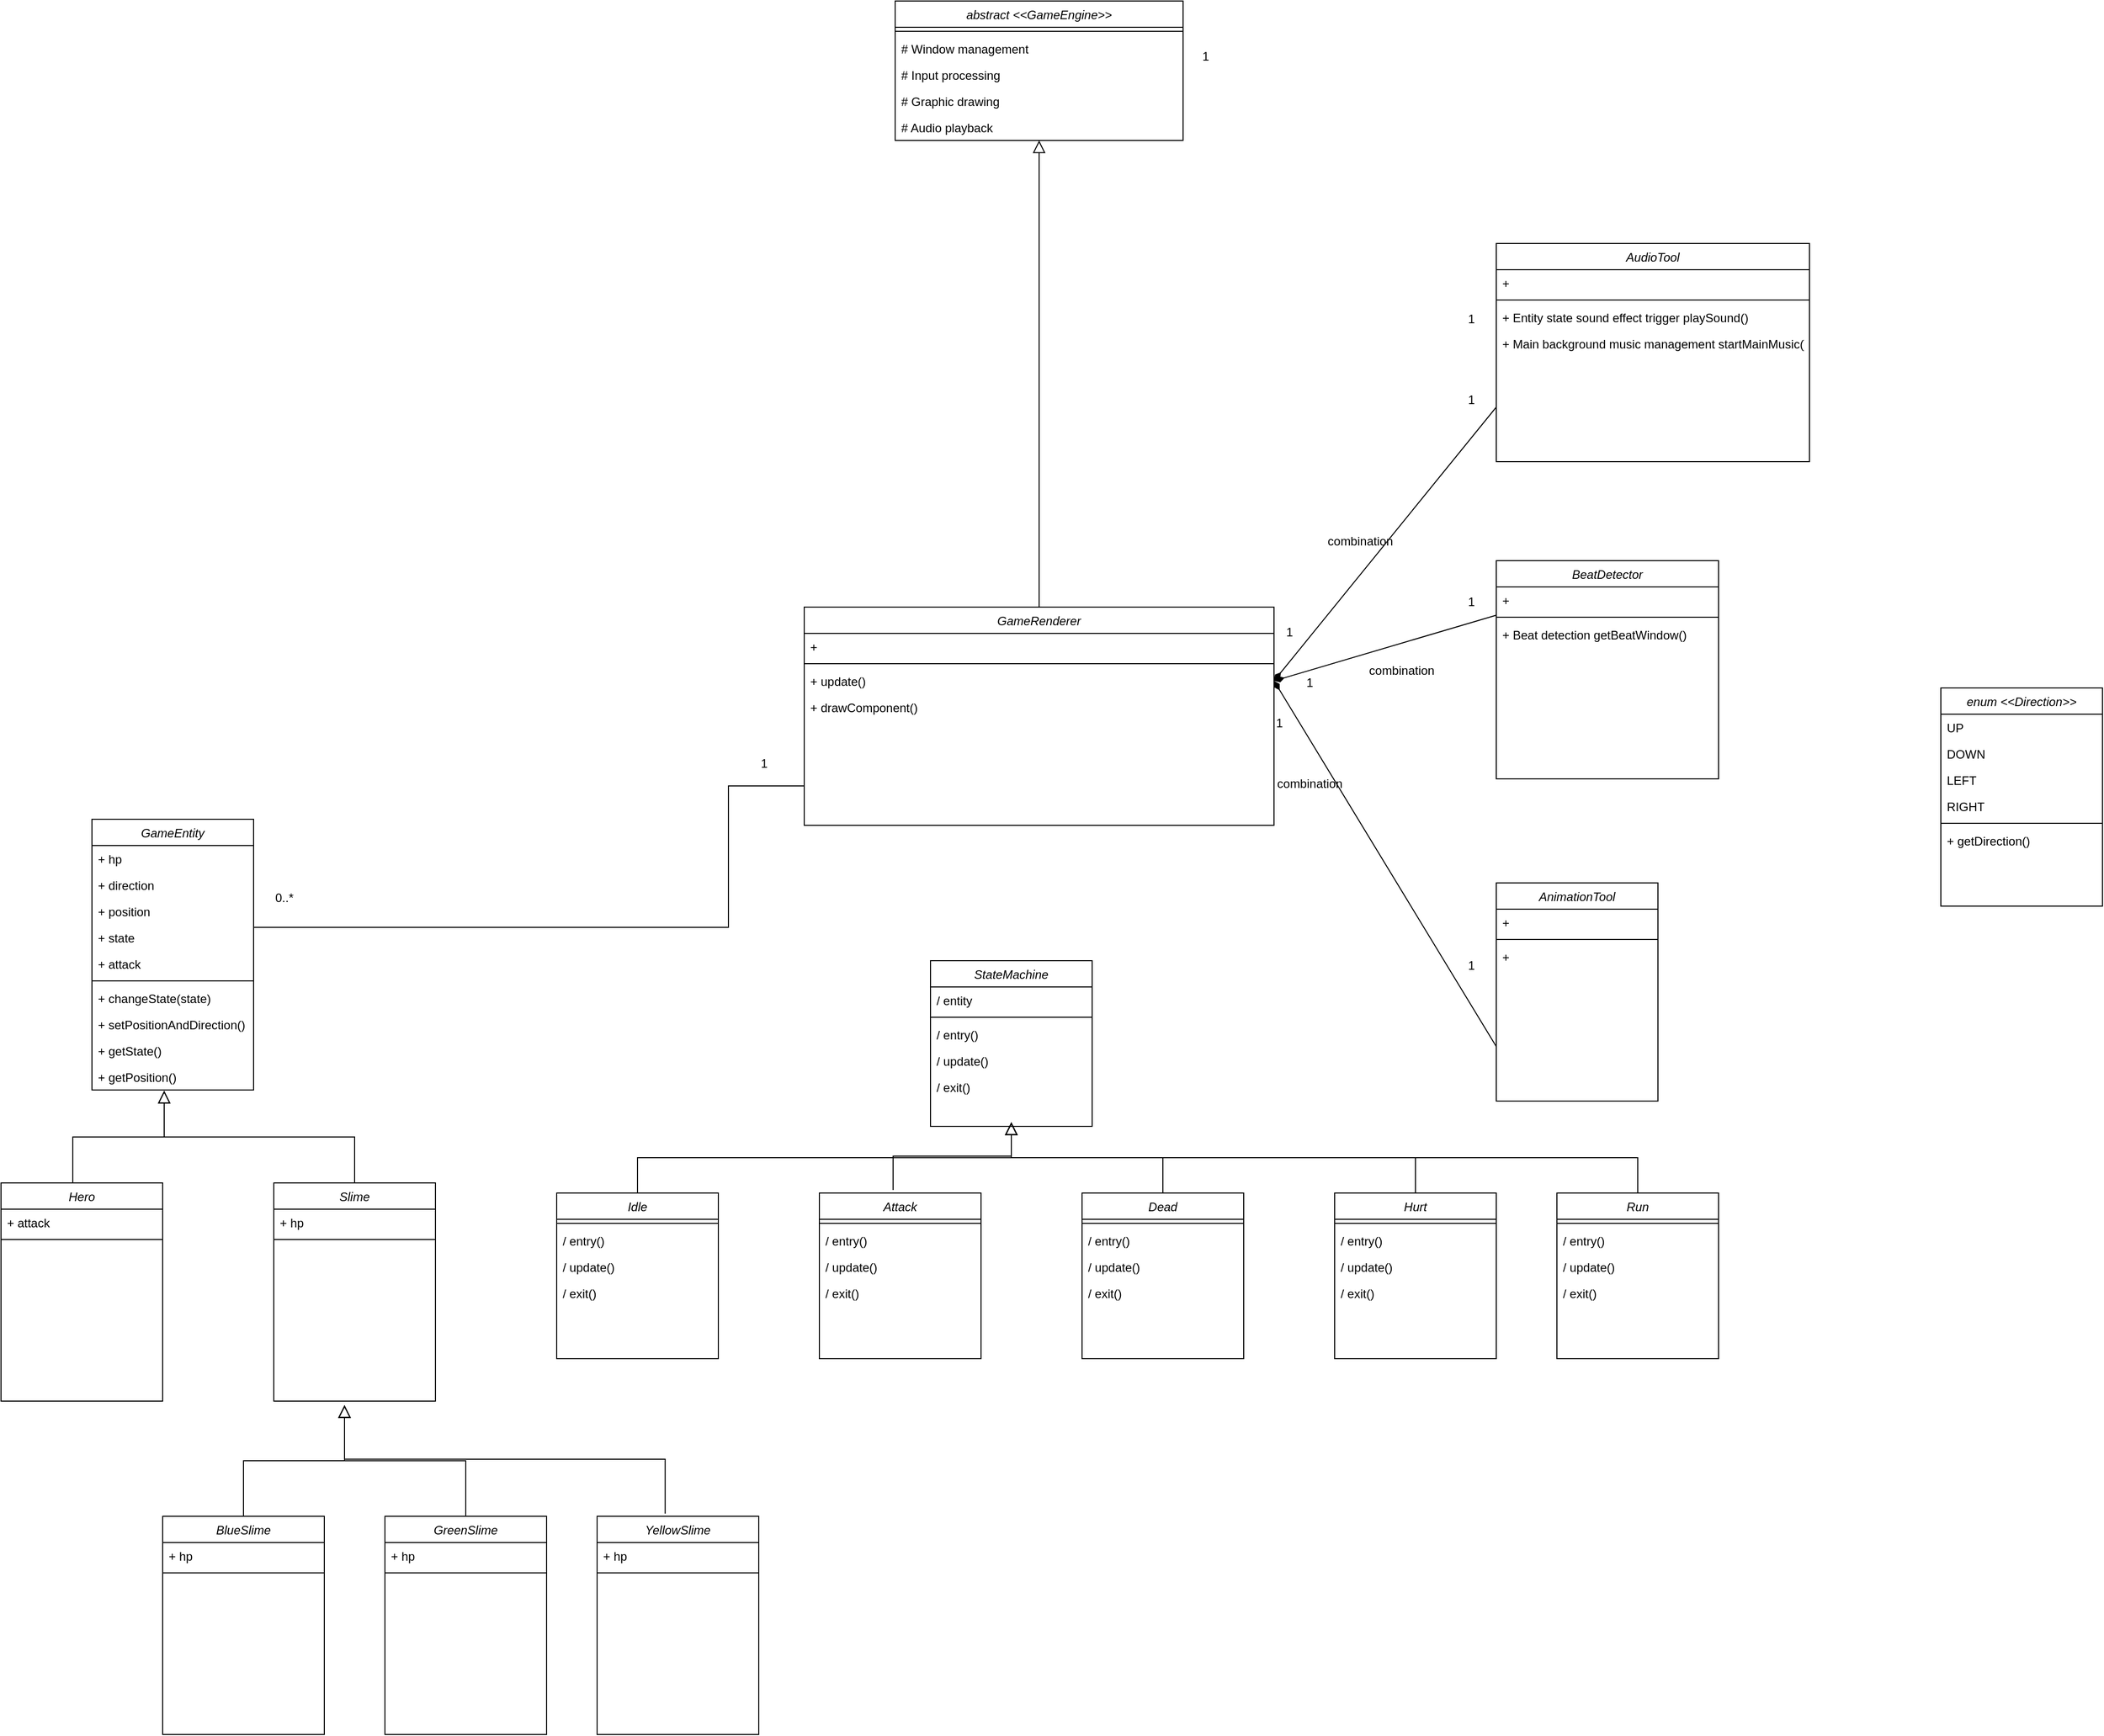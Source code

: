 <mxfile version="26.1.1">
  <diagram id="C5RBs43oDa-KdzZeNtuy" name="Page-1">
    <mxGraphModel dx="2008" dy="644" grid="1" gridSize="10" guides="1" tooltips="1" connect="1" arrows="1" fold="1" page="1" pageScale="1" pageWidth="827" pageHeight="1169" math="0" shadow="0">
      <root>
        <mxCell id="WIyWlLk6GJQsqaUBKTNV-0" />
        <mxCell id="WIyWlLk6GJQsqaUBKTNV-1" parent="WIyWlLk6GJQsqaUBKTNV-0" />
        <mxCell id="zkfFHV4jXpPFQw0GAbJ--0" value="Hero" style="swimlane;fontStyle=2;align=center;verticalAlign=top;childLayout=stackLayout;horizontal=1;startSize=26;horizontalStack=0;resizeParent=1;resizeLast=0;collapsible=1;marginBottom=0;rounded=0;shadow=0;strokeWidth=1;" parent="WIyWlLk6GJQsqaUBKTNV-1" vertex="1">
          <mxGeometry x="-626" y="1520" width="160" height="216" as="geometry">
            <mxRectangle x="230" y="140" width="160" height="26" as="alternateBounds" />
          </mxGeometry>
        </mxCell>
        <mxCell id="zkfFHV4jXpPFQw0GAbJ--3" value="+ attack" style="text;align=left;verticalAlign=top;spacingLeft=4;spacingRight=4;overflow=hidden;rotatable=0;points=[[0,0.5],[1,0.5]];portConstraint=eastwest;rounded=0;shadow=0;html=0;" parent="zkfFHV4jXpPFQw0GAbJ--0" vertex="1">
          <mxGeometry y="26" width="160" height="26" as="geometry" />
        </mxCell>
        <mxCell id="zkfFHV4jXpPFQw0GAbJ--4" value="" style="line;html=1;strokeWidth=1;align=left;verticalAlign=middle;spacingTop=-1;spacingLeft=3;spacingRight=3;rotatable=0;labelPosition=right;points=[];portConstraint=eastwest;" parent="zkfFHV4jXpPFQw0GAbJ--0" vertex="1">
          <mxGeometry y="52" width="160" height="8" as="geometry" />
        </mxCell>
        <mxCell id="8m7mjbuur2Q1MCtwxunc-4" value="StateMachine" style="swimlane;fontStyle=2;align=center;verticalAlign=top;childLayout=stackLayout;horizontal=1;startSize=26;horizontalStack=0;resizeParent=1;resizeLast=0;collapsible=1;marginBottom=0;rounded=0;shadow=0;strokeWidth=1;" parent="WIyWlLk6GJQsqaUBKTNV-1" vertex="1">
          <mxGeometry x="294" y="1300" width="160" height="164" as="geometry">
            <mxRectangle x="230" y="140" width="160" height="26" as="alternateBounds" />
          </mxGeometry>
        </mxCell>
        <mxCell id="8m7mjbuur2Q1MCtwxunc-5" value="/ entity" style="text;align=left;verticalAlign=top;spacingLeft=4;spacingRight=4;overflow=hidden;rotatable=0;points=[[0,0.5],[1,0.5]];portConstraint=eastwest;rounded=0;shadow=0;html=0;" parent="8m7mjbuur2Q1MCtwxunc-4" vertex="1">
          <mxGeometry y="26" width="160" height="26" as="geometry" />
        </mxCell>
        <mxCell id="8m7mjbuur2Q1MCtwxunc-9" value="" style="line;html=1;strokeWidth=1;align=left;verticalAlign=middle;spacingTop=-1;spacingLeft=3;spacingRight=3;rotatable=0;labelPosition=right;points=[];portConstraint=eastwest;" parent="8m7mjbuur2Q1MCtwxunc-4" vertex="1">
          <mxGeometry y="52" width="160" height="8" as="geometry" />
        </mxCell>
        <mxCell id="8m7mjbuur2Q1MCtwxunc-10" value="/ entry()" style="text;align=left;verticalAlign=top;spacingLeft=4;spacingRight=4;overflow=hidden;rotatable=0;points=[[0,0.5],[1,0.5]];portConstraint=eastwest;rounded=0;shadow=0;html=0;" parent="8m7mjbuur2Q1MCtwxunc-4" vertex="1">
          <mxGeometry y="60" width="160" height="26" as="geometry" />
        </mxCell>
        <mxCell id="8m7mjbuur2Q1MCtwxunc-11" value="/ update()" style="text;align=left;verticalAlign=top;spacingLeft=4;spacingRight=4;overflow=hidden;rotatable=0;points=[[0,0.5],[1,0.5]];portConstraint=eastwest;rounded=0;shadow=0;html=0;" parent="8m7mjbuur2Q1MCtwxunc-4" vertex="1">
          <mxGeometry y="86" width="160" height="26" as="geometry" />
        </mxCell>
        <mxCell id="8m7mjbuur2Q1MCtwxunc-12" value="/ exit()" style="text;align=left;verticalAlign=top;spacingLeft=4;spacingRight=4;overflow=hidden;rotatable=0;points=[[0,0.5],[1,0.5]];portConstraint=eastwest;rounded=0;shadow=0;html=0;" parent="8m7mjbuur2Q1MCtwxunc-4" vertex="1">
          <mxGeometry y="112" width="160" height="26" as="geometry" />
        </mxCell>
        <mxCell id="8m7mjbuur2Q1MCtwxunc-13" value="Idle" style="swimlane;fontStyle=2;align=center;verticalAlign=top;childLayout=stackLayout;horizontal=1;startSize=26;horizontalStack=0;resizeParent=1;resizeLast=0;collapsible=1;marginBottom=0;rounded=0;shadow=0;strokeWidth=1;" parent="WIyWlLk6GJQsqaUBKTNV-1" vertex="1">
          <mxGeometry x="-76" y="1530" width="160" height="164" as="geometry">
            <mxRectangle x="230" y="140" width="160" height="26" as="alternateBounds" />
          </mxGeometry>
        </mxCell>
        <mxCell id="8m7mjbuur2Q1MCtwxunc-15" value="" style="line;html=1;strokeWidth=1;align=left;verticalAlign=middle;spacingTop=-1;spacingLeft=3;spacingRight=3;rotatable=0;labelPosition=right;points=[];portConstraint=eastwest;" parent="8m7mjbuur2Q1MCtwxunc-13" vertex="1">
          <mxGeometry y="26" width="160" height="8" as="geometry" />
        </mxCell>
        <mxCell id="8m7mjbuur2Q1MCtwxunc-16" value="/ entry()" style="text;align=left;verticalAlign=top;spacingLeft=4;spacingRight=4;overflow=hidden;rotatable=0;points=[[0,0.5],[1,0.5]];portConstraint=eastwest;rounded=0;shadow=0;html=0;" parent="8m7mjbuur2Q1MCtwxunc-13" vertex="1">
          <mxGeometry y="34" width="160" height="26" as="geometry" />
        </mxCell>
        <mxCell id="8m7mjbuur2Q1MCtwxunc-17" value="/ update()" style="text;align=left;verticalAlign=top;spacingLeft=4;spacingRight=4;overflow=hidden;rotatable=0;points=[[0,0.5],[1,0.5]];portConstraint=eastwest;rounded=0;shadow=0;html=0;" parent="8m7mjbuur2Q1MCtwxunc-13" vertex="1">
          <mxGeometry y="60" width="160" height="26" as="geometry" />
        </mxCell>
        <mxCell id="8m7mjbuur2Q1MCtwxunc-18" value="/ exit()" style="text;align=left;verticalAlign=top;spacingLeft=4;spacingRight=4;overflow=hidden;rotatable=0;points=[[0,0.5],[1,0.5]];portConstraint=eastwest;rounded=0;shadow=0;html=0;" parent="8m7mjbuur2Q1MCtwxunc-13" vertex="1">
          <mxGeometry y="86" width="160" height="26" as="geometry" />
        </mxCell>
        <mxCell id="8m7mjbuur2Q1MCtwxunc-19" value="Attack" style="swimlane;fontStyle=2;align=center;verticalAlign=top;childLayout=stackLayout;horizontal=1;startSize=26;horizontalStack=0;resizeParent=1;resizeLast=0;collapsible=1;marginBottom=0;rounded=0;shadow=0;strokeWidth=1;" parent="WIyWlLk6GJQsqaUBKTNV-1" vertex="1">
          <mxGeometry x="184" y="1530" width="160" height="164" as="geometry">
            <mxRectangle x="230" y="140" width="160" height="26" as="alternateBounds" />
          </mxGeometry>
        </mxCell>
        <mxCell id="8m7mjbuur2Q1MCtwxunc-21" value="" style="line;html=1;strokeWidth=1;align=left;verticalAlign=middle;spacingTop=-1;spacingLeft=3;spacingRight=3;rotatable=0;labelPosition=right;points=[];portConstraint=eastwest;" parent="8m7mjbuur2Q1MCtwxunc-19" vertex="1">
          <mxGeometry y="26" width="160" height="8" as="geometry" />
        </mxCell>
        <mxCell id="8m7mjbuur2Q1MCtwxunc-22" value="/ entry()" style="text;align=left;verticalAlign=top;spacingLeft=4;spacingRight=4;overflow=hidden;rotatable=0;points=[[0,0.5],[1,0.5]];portConstraint=eastwest;rounded=0;shadow=0;html=0;" parent="8m7mjbuur2Q1MCtwxunc-19" vertex="1">
          <mxGeometry y="34" width="160" height="26" as="geometry" />
        </mxCell>
        <mxCell id="8m7mjbuur2Q1MCtwxunc-23" value="/ update()" style="text;align=left;verticalAlign=top;spacingLeft=4;spacingRight=4;overflow=hidden;rotatable=0;points=[[0,0.5],[1,0.5]];portConstraint=eastwest;rounded=0;shadow=0;html=0;" parent="8m7mjbuur2Q1MCtwxunc-19" vertex="1">
          <mxGeometry y="60" width="160" height="26" as="geometry" />
        </mxCell>
        <mxCell id="8m7mjbuur2Q1MCtwxunc-24" value="/ exit()" style="text;align=left;verticalAlign=top;spacingLeft=4;spacingRight=4;overflow=hidden;rotatable=0;points=[[0,0.5],[1,0.5]];portConstraint=eastwest;rounded=0;shadow=0;html=0;" parent="8m7mjbuur2Q1MCtwxunc-19" vertex="1">
          <mxGeometry y="86" width="160" height="26" as="geometry" />
        </mxCell>
        <mxCell id="8m7mjbuur2Q1MCtwxunc-25" value="Dead" style="swimlane;fontStyle=2;align=center;verticalAlign=top;childLayout=stackLayout;horizontal=1;startSize=26;horizontalStack=0;resizeParent=1;resizeLast=0;collapsible=1;marginBottom=0;rounded=0;shadow=0;strokeWidth=1;" parent="WIyWlLk6GJQsqaUBKTNV-1" vertex="1">
          <mxGeometry x="444" y="1530" width="160" height="164" as="geometry">
            <mxRectangle x="230" y="140" width="160" height="26" as="alternateBounds" />
          </mxGeometry>
        </mxCell>
        <mxCell id="8m7mjbuur2Q1MCtwxunc-27" value="" style="line;html=1;strokeWidth=1;align=left;verticalAlign=middle;spacingTop=-1;spacingLeft=3;spacingRight=3;rotatable=0;labelPosition=right;points=[];portConstraint=eastwest;" parent="8m7mjbuur2Q1MCtwxunc-25" vertex="1">
          <mxGeometry y="26" width="160" height="8" as="geometry" />
        </mxCell>
        <mxCell id="8m7mjbuur2Q1MCtwxunc-28" value="/ entry()" style="text;align=left;verticalAlign=top;spacingLeft=4;spacingRight=4;overflow=hidden;rotatable=0;points=[[0,0.5],[1,0.5]];portConstraint=eastwest;rounded=0;shadow=0;html=0;" parent="8m7mjbuur2Q1MCtwxunc-25" vertex="1">
          <mxGeometry y="34" width="160" height="26" as="geometry" />
        </mxCell>
        <mxCell id="8m7mjbuur2Q1MCtwxunc-29" value="/ update()" style="text;align=left;verticalAlign=top;spacingLeft=4;spacingRight=4;overflow=hidden;rotatable=0;points=[[0,0.5],[1,0.5]];portConstraint=eastwest;rounded=0;shadow=0;html=0;" parent="8m7mjbuur2Q1MCtwxunc-25" vertex="1">
          <mxGeometry y="60" width="160" height="26" as="geometry" />
        </mxCell>
        <mxCell id="8m7mjbuur2Q1MCtwxunc-30" value="/ exit()" style="text;align=left;verticalAlign=top;spacingLeft=4;spacingRight=4;overflow=hidden;rotatable=0;points=[[0,0.5],[1,0.5]];portConstraint=eastwest;rounded=0;shadow=0;html=0;" parent="8m7mjbuur2Q1MCtwxunc-25" vertex="1">
          <mxGeometry y="86" width="160" height="26" as="geometry" />
        </mxCell>
        <mxCell id="8m7mjbuur2Q1MCtwxunc-31" value="Hurt" style="swimlane;fontStyle=2;align=center;verticalAlign=top;childLayout=stackLayout;horizontal=1;startSize=26;horizontalStack=0;resizeParent=1;resizeLast=0;collapsible=1;marginBottom=0;rounded=0;shadow=0;strokeWidth=1;" parent="WIyWlLk6GJQsqaUBKTNV-1" vertex="1">
          <mxGeometry x="694" y="1530" width="160" height="164" as="geometry">
            <mxRectangle x="230" y="140" width="160" height="26" as="alternateBounds" />
          </mxGeometry>
        </mxCell>
        <mxCell id="8m7mjbuur2Q1MCtwxunc-33" value="" style="line;html=1;strokeWidth=1;align=left;verticalAlign=middle;spacingTop=-1;spacingLeft=3;spacingRight=3;rotatable=0;labelPosition=right;points=[];portConstraint=eastwest;" parent="8m7mjbuur2Q1MCtwxunc-31" vertex="1">
          <mxGeometry y="26" width="160" height="8" as="geometry" />
        </mxCell>
        <mxCell id="8m7mjbuur2Q1MCtwxunc-34" value="/ entry()" style="text;align=left;verticalAlign=top;spacingLeft=4;spacingRight=4;overflow=hidden;rotatable=0;points=[[0,0.5],[1,0.5]];portConstraint=eastwest;rounded=0;shadow=0;html=0;" parent="8m7mjbuur2Q1MCtwxunc-31" vertex="1">
          <mxGeometry y="34" width="160" height="26" as="geometry" />
        </mxCell>
        <mxCell id="8m7mjbuur2Q1MCtwxunc-35" value="/ update()" style="text;align=left;verticalAlign=top;spacingLeft=4;spacingRight=4;overflow=hidden;rotatable=0;points=[[0,0.5],[1,0.5]];portConstraint=eastwest;rounded=0;shadow=0;html=0;" parent="8m7mjbuur2Q1MCtwxunc-31" vertex="1">
          <mxGeometry y="60" width="160" height="26" as="geometry" />
        </mxCell>
        <mxCell id="8m7mjbuur2Q1MCtwxunc-36" value="/ exit()" style="text;align=left;verticalAlign=top;spacingLeft=4;spacingRight=4;overflow=hidden;rotatable=0;points=[[0,0.5],[1,0.5]];portConstraint=eastwest;rounded=0;shadow=0;html=0;" parent="8m7mjbuur2Q1MCtwxunc-31" vertex="1">
          <mxGeometry y="86" width="160" height="26" as="geometry" />
        </mxCell>
        <mxCell id="8m7mjbuur2Q1MCtwxunc-37" value="Run" style="swimlane;fontStyle=2;align=center;verticalAlign=top;childLayout=stackLayout;horizontal=1;startSize=26;horizontalStack=0;resizeParent=1;resizeLast=0;collapsible=1;marginBottom=0;rounded=0;shadow=0;strokeWidth=1;" parent="WIyWlLk6GJQsqaUBKTNV-1" vertex="1">
          <mxGeometry x="914" y="1530" width="160" height="164" as="geometry">
            <mxRectangle x="230" y="140" width="160" height="26" as="alternateBounds" />
          </mxGeometry>
        </mxCell>
        <mxCell id="8m7mjbuur2Q1MCtwxunc-39" value="" style="line;html=1;strokeWidth=1;align=left;verticalAlign=middle;spacingTop=-1;spacingLeft=3;spacingRight=3;rotatable=0;labelPosition=right;points=[];portConstraint=eastwest;" parent="8m7mjbuur2Q1MCtwxunc-37" vertex="1">
          <mxGeometry y="26" width="160" height="8" as="geometry" />
        </mxCell>
        <mxCell id="8m7mjbuur2Q1MCtwxunc-40" value="/ entry()" style="text;align=left;verticalAlign=top;spacingLeft=4;spacingRight=4;overflow=hidden;rotatable=0;points=[[0,0.5],[1,0.5]];portConstraint=eastwest;rounded=0;shadow=0;html=0;" parent="8m7mjbuur2Q1MCtwxunc-37" vertex="1">
          <mxGeometry y="34" width="160" height="26" as="geometry" />
        </mxCell>
        <mxCell id="8m7mjbuur2Q1MCtwxunc-41" value="/ update()" style="text;align=left;verticalAlign=top;spacingLeft=4;spacingRight=4;overflow=hidden;rotatable=0;points=[[0,0.5],[1,0.5]];portConstraint=eastwest;rounded=0;shadow=0;html=0;" parent="8m7mjbuur2Q1MCtwxunc-37" vertex="1">
          <mxGeometry y="60" width="160" height="26" as="geometry" />
        </mxCell>
        <mxCell id="8m7mjbuur2Q1MCtwxunc-42" value="/ exit()" style="text;align=left;verticalAlign=top;spacingLeft=4;spacingRight=4;overflow=hidden;rotatable=0;points=[[0,0.5],[1,0.5]];portConstraint=eastwest;rounded=0;shadow=0;html=0;" parent="8m7mjbuur2Q1MCtwxunc-37" vertex="1">
          <mxGeometry y="86" width="160" height="26" as="geometry" />
        </mxCell>
        <mxCell id="8m7mjbuur2Q1MCtwxunc-45" value="" style="endArrow=block;endSize=10;endFill=0;shadow=0;strokeWidth=1;rounded=0;curved=0;edgeStyle=elbowEdgeStyle;elbow=vertical;exitX=0.5;exitY=0;exitDx=0;exitDy=0;" parent="WIyWlLk6GJQsqaUBKTNV-1" source="8m7mjbuur2Q1MCtwxunc-13" edge="1">
          <mxGeometry width="160" relative="1" as="geometry">
            <mxPoint x="484" y="1540" as="sourcePoint" />
            <mxPoint x="374" y="1460" as="targetPoint" />
          </mxGeometry>
        </mxCell>
        <mxCell id="8m7mjbuur2Q1MCtwxunc-46" value="" style="endArrow=block;endSize=10;endFill=0;shadow=0;strokeWidth=1;rounded=0;curved=0;edgeStyle=elbowEdgeStyle;elbow=vertical;exitX=0.456;exitY=-0.018;exitDx=0;exitDy=0;exitPerimeter=0;" parent="WIyWlLk6GJQsqaUBKTNV-1" source="8m7mjbuur2Q1MCtwxunc-19" edge="1">
          <mxGeometry width="160" relative="1" as="geometry">
            <mxPoint x="484" y="1540" as="sourcePoint" />
            <mxPoint x="374" y="1460" as="targetPoint" />
          </mxGeometry>
        </mxCell>
        <mxCell id="8m7mjbuur2Q1MCtwxunc-47" value="" style="endArrow=block;endSize=10;endFill=0;shadow=0;strokeWidth=1;rounded=0;curved=0;edgeStyle=elbowEdgeStyle;elbow=vertical;exitX=0.5;exitY=0;exitDx=0;exitDy=0;" parent="WIyWlLk6GJQsqaUBKTNV-1" source="8m7mjbuur2Q1MCtwxunc-25" edge="1">
          <mxGeometry width="160" relative="1" as="geometry">
            <mxPoint x="484" y="1540" as="sourcePoint" />
            <mxPoint x="374" y="1460" as="targetPoint" />
          </mxGeometry>
        </mxCell>
        <mxCell id="8m7mjbuur2Q1MCtwxunc-48" value="" style="endArrow=block;endSize=10;endFill=0;shadow=0;strokeWidth=1;rounded=0;curved=0;edgeStyle=elbowEdgeStyle;elbow=vertical;exitX=0.5;exitY=0;exitDx=0;exitDy=0;" parent="WIyWlLk6GJQsqaUBKTNV-1" source="8m7mjbuur2Q1MCtwxunc-31" edge="1">
          <mxGeometry width="160" relative="1" as="geometry">
            <mxPoint x="484" y="1540" as="sourcePoint" />
            <mxPoint x="374" y="1460" as="targetPoint" />
          </mxGeometry>
        </mxCell>
        <mxCell id="8m7mjbuur2Q1MCtwxunc-49" value="" style="endArrow=block;endSize=10;endFill=0;shadow=0;strokeWidth=1;rounded=0;curved=0;edgeStyle=elbowEdgeStyle;elbow=vertical;exitX=0.5;exitY=0;exitDx=0;exitDy=0;" parent="WIyWlLk6GJQsqaUBKTNV-1" source="8m7mjbuur2Q1MCtwxunc-37" edge="1">
          <mxGeometry width="160" relative="1" as="geometry">
            <mxPoint x="484" y="1540" as="sourcePoint" />
            <mxPoint x="374" y="1460" as="targetPoint" />
          </mxGeometry>
        </mxCell>
        <mxCell id="8m7mjbuur2Q1MCtwxunc-50" value="abstract &lt;&lt;GameEngine&gt;&gt;" style="swimlane;fontStyle=2;align=center;verticalAlign=top;childLayout=stackLayout;horizontal=1;startSize=26;horizontalStack=0;resizeParent=1;resizeLast=0;collapsible=1;marginBottom=0;rounded=0;shadow=0;strokeWidth=1;" parent="WIyWlLk6GJQsqaUBKTNV-1" vertex="1">
          <mxGeometry x="259" y="350" width="285" height="138" as="geometry">
            <mxRectangle x="230" y="140" width="160" height="26" as="alternateBounds" />
          </mxGeometry>
        </mxCell>
        <mxCell id="8m7mjbuur2Q1MCtwxunc-55" value="" style="line;html=1;strokeWidth=1;align=left;verticalAlign=middle;spacingTop=-1;spacingLeft=3;spacingRight=3;rotatable=0;labelPosition=right;points=[];portConstraint=eastwest;" parent="8m7mjbuur2Q1MCtwxunc-50" vertex="1">
          <mxGeometry y="26" width="285" height="8" as="geometry" />
        </mxCell>
        <mxCell id="8m7mjbuur2Q1MCtwxunc-56" value="# Window management" style="text;align=left;verticalAlign=top;spacingLeft=4;spacingRight=4;overflow=hidden;rotatable=0;points=[[0,0.5],[1,0.5]];portConstraint=eastwest;rounded=0;shadow=0;html=0;" parent="8m7mjbuur2Q1MCtwxunc-50" vertex="1">
          <mxGeometry y="34" width="285" height="26" as="geometry" />
        </mxCell>
        <mxCell id="8m7mjbuur2Q1MCtwxunc-67" value="# Input processing" style="text;align=left;verticalAlign=top;spacingLeft=4;spacingRight=4;overflow=hidden;rotatable=0;points=[[0,0.5],[1,0.5]];portConstraint=eastwest;rounded=0;shadow=0;html=0;" parent="8m7mjbuur2Q1MCtwxunc-50" vertex="1">
          <mxGeometry y="60" width="285" height="26" as="geometry" />
        </mxCell>
        <mxCell id="O_daKz5w3XNQHhCeMrP1-0" value="# Graphic drawing" style="text;align=left;verticalAlign=top;spacingLeft=4;spacingRight=4;overflow=hidden;rotatable=0;points=[[0,0.5],[1,0.5]];portConstraint=eastwest;rounded=0;shadow=0;html=0;" parent="8m7mjbuur2Q1MCtwxunc-50" vertex="1">
          <mxGeometry y="86" width="285" height="26" as="geometry" />
        </mxCell>
        <mxCell id="8m7mjbuur2Q1MCtwxunc-68" value="# Audio playback" style="text;align=left;verticalAlign=top;spacingLeft=4;spacingRight=4;overflow=hidden;rotatable=0;points=[[0,0.5],[1,0.5]];portConstraint=eastwest;rounded=0;shadow=0;html=0;" parent="8m7mjbuur2Q1MCtwxunc-50" vertex="1">
          <mxGeometry y="112" width="285" height="26" as="geometry" />
        </mxCell>
        <mxCell id="8m7mjbuur2Q1MCtwxunc-57" value="GameRenderer" style="swimlane;fontStyle=2;align=center;verticalAlign=top;childLayout=stackLayout;horizontal=1;startSize=26;horizontalStack=0;resizeParent=1;resizeLast=0;collapsible=1;marginBottom=0;rounded=0;shadow=0;strokeWidth=1;" parent="WIyWlLk6GJQsqaUBKTNV-1" vertex="1">
          <mxGeometry x="169" y="950" width="465" height="216" as="geometry">
            <mxRectangle x="230" y="140" width="160" height="26" as="alternateBounds" />
          </mxGeometry>
        </mxCell>
        <mxCell id="8m7mjbuur2Q1MCtwxunc-61" value="+ " style="text;align=left;verticalAlign=top;spacingLeft=4;spacingRight=4;overflow=hidden;rotatable=0;points=[[0,0.5],[1,0.5]];portConstraint=eastwest;rounded=0;shadow=0;html=0;" parent="8m7mjbuur2Q1MCtwxunc-57" vertex="1">
          <mxGeometry y="26" width="465" height="26" as="geometry" />
        </mxCell>
        <mxCell id="8m7mjbuur2Q1MCtwxunc-62" value="" style="line;html=1;strokeWidth=1;align=left;verticalAlign=middle;spacingTop=-1;spacingLeft=3;spacingRight=3;rotatable=0;labelPosition=right;points=[];portConstraint=eastwest;" parent="8m7mjbuur2Q1MCtwxunc-57" vertex="1">
          <mxGeometry y="52" width="465" height="8" as="geometry" />
        </mxCell>
        <mxCell id="8m7mjbuur2Q1MCtwxunc-70" value="+ update()" style="text;align=left;verticalAlign=top;spacingLeft=4;spacingRight=4;overflow=hidden;rotatable=0;points=[[0,0.5],[1,0.5]];portConstraint=eastwest;rounded=0;shadow=0;html=0;" parent="8m7mjbuur2Q1MCtwxunc-57" vertex="1">
          <mxGeometry y="60" width="465" height="26" as="geometry" />
        </mxCell>
        <mxCell id="QRVXjrS1mQ4IxCenQS-G-0" value="+ drawComponent()" style="text;align=left;verticalAlign=top;spacingLeft=4;spacingRight=4;overflow=hidden;rotatable=0;points=[[0,0.5],[1,0.5]];portConstraint=eastwest;rounded=0;shadow=0;html=0;" vertex="1" parent="8m7mjbuur2Q1MCtwxunc-57">
          <mxGeometry y="86" width="465" height="26" as="geometry" />
        </mxCell>
        <mxCell id="8m7mjbuur2Q1MCtwxunc-65" value="" style="endArrow=block;endSize=10;endFill=0;shadow=0;strokeWidth=1;rounded=0;curved=0;edgeStyle=elbowEdgeStyle;elbow=vertical;exitX=0.5;exitY=0;exitDx=0;exitDy=0;entryX=0.5;entryY=1;entryDx=0;entryDy=0;" parent="WIyWlLk6GJQsqaUBKTNV-1" source="8m7mjbuur2Q1MCtwxunc-57" target="8m7mjbuur2Q1MCtwxunc-50" edge="1">
          <mxGeometry width="160" relative="1" as="geometry">
            <mxPoint x="484" y="1540" as="sourcePoint" />
            <mxPoint x="374" y="1460" as="targetPoint" />
          </mxGeometry>
        </mxCell>
        <mxCell id="8m7mjbuur2Q1MCtwxunc-79" value="AnimationTool" style="swimlane;fontStyle=2;align=center;verticalAlign=top;childLayout=stackLayout;horizontal=1;startSize=26;horizontalStack=0;resizeParent=1;resizeLast=0;collapsible=1;marginBottom=0;rounded=0;shadow=0;strokeWidth=1;" parent="WIyWlLk6GJQsqaUBKTNV-1" vertex="1">
          <mxGeometry x="854" y="1223" width="160" height="216" as="geometry">
            <mxRectangle x="230" y="140" width="160" height="26" as="alternateBounds" />
          </mxGeometry>
        </mxCell>
        <mxCell id="8m7mjbuur2Q1MCtwxunc-85" value="+" style="text;align=left;verticalAlign=top;spacingLeft=4;spacingRight=4;overflow=hidden;rotatable=0;points=[[0,0.5],[1,0.5]];portConstraint=eastwest;rounded=0;shadow=0;html=0;" parent="8m7mjbuur2Q1MCtwxunc-79" vertex="1">
          <mxGeometry y="26" width="160" height="26" as="geometry" />
        </mxCell>
        <mxCell id="8m7mjbuur2Q1MCtwxunc-81" value="" style="line;html=1;strokeWidth=1;align=left;verticalAlign=middle;spacingTop=-1;spacingLeft=3;spacingRight=3;rotatable=0;labelPosition=right;points=[];portConstraint=eastwest;" parent="8m7mjbuur2Q1MCtwxunc-79" vertex="1">
          <mxGeometry y="52" width="160" height="8" as="geometry" />
        </mxCell>
        <mxCell id="8m7mjbuur2Q1MCtwxunc-84" value="+ " style="text;align=left;verticalAlign=top;spacingLeft=4;spacingRight=4;overflow=hidden;rotatable=0;points=[[0,0.5],[1,0.5]];portConstraint=eastwest;rounded=0;shadow=0;html=0;" parent="8m7mjbuur2Q1MCtwxunc-79" vertex="1">
          <mxGeometry y="60" width="160" height="26" as="geometry" />
        </mxCell>
        <mxCell id="8m7mjbuur2Q1MCtwxunc-104" value="GameEntity" style="swimlane;fontStyle=2;align=center;verticalAlign=top;childLayout=stackLayout;horizontal=1;startSize=26;horizontalStack=0;resizeParent=1;resizeLast=0;collapsible=1;marginBottom=0;rounded=0;shadow=0;strokeWidth=1;" parent="WIyWlLk6GJQsqaUBKTNV-1" vertex="1">
          <mxGeometry x="-536" y="1160" width="160" height="268" as="geometry">
            <mxRectangle x="230" y="140" width="160" height="26" as="alternateBounds" />
          </mxGeometry>
        </mxCell>
        <mxCell id="8m7mjbuur2Q1MCtwxunc-105" value="+ hp" style="text;align=left;verticalAlign=top;spacingLeft=4;spacingRight=4;overflow=hidden;rotatable=0;points=[[0,0.5],[1,0.5]];portConstraint=eastwest;rounded=0;shadow=0;html=0;" parent="8m7mjbuur2Q1MCtwxunc-104" vertex="1">
          <mxGeometry y="26" width="160" height="26" as="geometry" />
        </mxCell>
        <mxCell id="8m7mjbuur2Q1MCtwxunc-149" value="+ direction" style="text;align=left;verticalAlign=top;spacingLeft=4;spacingRight=4;overflow=hidden;rotatable=0;points=[[0,0.5],[1,0.5]];portConstraint=eastwest;rounded=0;shadow=0;html=0;" parent="8m7mjbuur2Q1MCtwxunc-104" vertex="1">
          <mxGeometry y="52" width="160" height="26" as="geometry" />
        </mxCell>
        <mxCell id="8m7mjbuur2Q1MCtwxunc-106" value="+ position" style="text;align=left;verticalAlign=top;spacingLeft=4;spacingRight=4;overflow=hidden;rotatable=0;points=[[0,0.5],[1,0.5]];portConstraint=eastwest;rounded=0;shadow=0;html=0;" parent="8m7mjbuur2Q1MCtwxunc-104" vertex="1">
          <mxGeometry y="78" width="160" height="26" as="geometry" />
        </mxCell>
        <mxCell id="8m7mjbuur2Q1MCtwxunc-107" value="+ state" style="text;align=left;verticalAlign=top;spacingLeft=4;spacingRight=4;overflow=hidden;rotatable=0;points=[[0,0.5],[1,0.5]];portConstraint=eastwest;rounded=0;shadow=0;html=0;" parent="8m7mjbuur2Q1MCtwxunc-104" vertex="1">
          <mxGeometry y="104" width="160" height="26" as="geometry" />
        </mxCell>
        <mxCell id="8m7mjbuur2Q1MCtwxunc-108" value="+ attack" style="text;align=left;verticalAlign=top;spacingLeft=4;spacingRight=4;overflow=hidden;rotatable=0;points=[[0,0.5],[1,0.5]];portConstraint=eastwest;rounded=0;shadow=0;html=0;" parent="8m7mjbuur2Q1MCtwxunc-104" vertex="1">
          <mxGeometry y="130" width="160" height="26" as="geometry" />
        </mxCell>
        <mxCell id="8m7mjbuur2Q1MCtwxunc-109" value="" style="line;html=1;strokeWidth=1;align=left;verticalAlign=middle;spacingTop=-1;spacingLeft=3;spacingRight=3;rotatable=0;labelPosition=right;points=[];portConstraint=eastwest;" parent="8m7mjbuur2Q1MCtwxunc-104" vertex="1">
          <mxGeometry y="156" width="160" height="8" as="geometry" />
        </mxCell>
        <mxCell id="8m7mjbuur2Q1MCtwxunc-110" value="+ changeState(state)" style="text;align=left;verticalAlign=top;spacingLeft=4;spacingRight=4;overflow=hidden;rotatable=0;points=[[0,0.5],[1,0.5]];portConstraint=eastwest;rounded=0;shadow=0;html=0;" parent="8m7mjbuur2Q1MCtwxunc-104" vertex="1">
          <mxGeometry y="164" width="160" height="26" as="geometry" />
        </mxCell>
        <mxCell id="8m7mjbuur2Q1MCtwxunc-148" value="+ setPositionAndDirection()" style="text;align=left;verticalAlign=top;spacingLeft=4;spacingRight=4;overflow=hidden;rotatable=0;points=[[0,0.5],[1,0.5]];portConstraint=eastwest;rounded=0;shadow=0;html=0;" parent="8m7mjbuur2Q1MCtwxunc-104" vertex="1">
          <mxGeometry y="190" width="160" height="26" as="geometry" />
        </mxCell>
        <mxCell id="8m7mjbuur2Q1MCtwxunc-111" value="+ getState()" style="text;align=left;verticalAlign=top;spacingLeft=4;spacingRight=4;overflow=hidden;rotatable=0;points=[[0,0.5],[1,0.5]];portConstraint=eastwest;rounded=0;shadow=0;html=0;" parent="8m7mjbuur2Q1MCtwxunc-104" vertex="1">
          <mxGeometry y="216" width="160" height="26" as="geometry" />
        </mxCell>
        <mxCell id="8m7mjbuur2Q1MCtwxunc-112" value="+ getPosition()" style="text;align=left;verticalAlign=top;spacingLeft=4;spacingRight=4;overflow=hidden;rotatable=0;points=[[0,0.5],[1,0.5]];portConstraint=eastwest;rounded=0;shadow=0;html=0;" parent="8m7mjbuur2Q1MCtwxunc-104" vertex="1">
          <mxGeometry y="242" width="160" height="26" as="geometry" />
        </mxCell>
        <mxCell id="8m7mjbuur2Q1MCtwxunc-113" value="" style="endArrow=none;html=1;edgeStyle=orthogonalEdgeStyle;rounded=0;entryX=0;entryY=0.5;entryDx=0;entryDy=0;exitX=1;exitY=0.5;exitDx=0;exitDy=0;" parent="WIyWlLk6GJQsqaUBKTNV-1" source="8m7mjbuur2Q1MCtwxunc-108" edge="1">
          <mxGeometry relative="1" as="geometry">
            <mxPoint x="14" y="1050" as="sourcePoint" />
            <mxPoint x="169" y="1023" as="targetPoint" />
            <Array as="points">
              <mxPoint x="94" y="1267" />
              <mxPoint x="94" y="1127" />
            </Array>
          </mxGeometry>
        </mxCell>
        <mxCell id="8m7mjbuur2Q1MCtwxunc-116" value="Slime" style="swimlane;fontStyle=2;align=center;verticalAlign=top;childLayout=stackLayout;horizontal=1;startSize=26;horizontalStack=0;resizeParent=1;resizeLast=0;collapsible=1;marginBottom=0;rounded=0;shadow=0;strokeWidth=1;" parent="WIyWlLk6GJQsqaUBKTNV-1" vertex="1">
          <mxGeometry x="-356" y="1520" width="160" height="216" as="geometry">
            <mxRectangle x="230" y="140" width="160" height="26" as="alternateBounds" />
          </mxGeometry>
        </mxCell>
        <mxCell id="8m7mjbuur2Q1MCtwxunc-117" value="+ hp" style="text;align=left;verticalAlign=top;spacingLeft=4;spacingRight=4;overflow=hidden;rotatable=0;points=[[0,0.5],[1,0.5]];portConstraint=eastwest;rounded=0;shadow=0;html=0;" parent="8m7mjbuur2Q1MCtwxunc-116" vertex="1">
          <mxGeometry y="26" width="160" height="26" as="geometry" />
        </mxCell>
        <mxCell id="8m7mjbuur2Q1MCtwxunc-121" value="" style="line;html=1;strokeWidth=1;align=left;verticalAlign=middle;spacingTop=-1;spacingLeft=3;spacingRight=3;rotatable=0;labelPosition=right;points=[];portConstraint=eastwest;" parent="8m7mjbuur2Q1MCtwxunc-116" vertex="1">
          <mxGeometry y="52" width="160" height="8" as="geometry" />
        </mxCell>
        <mxCell id="8m7mjbuur2Q1MCtwxunc-131" value="" style="endArrow=block;endSize=10;endFill=0;shadow=0;strokeWidth=1;rounded=0;curved=0;edgeStyle=elbowEdgeStyle;elbow=vertical;exitX=0.5;exitY=0;exitDx=0;exitDy=0;entryX=0.447;entryY=1.03;entryDx=0;entryDy=0;entryPerimeter=0;" parent="WIyWlLk6GJQsqaUBKTNV-1" source="8m7mjbuur2Q1MCtwxunc-116" target="8m7mjbuur2Q1MCtwxunc-112" edge="1">
          <mxGeometry width="160" relative="1" as="geometry">
            <mxPoint x="484" y="1540" as="sourcePoint" />
            <mxPoint x="374" y="1460" as="targetPoint" />
          </mxGeometry>
        </mxCell>
        <mxCell id="8m7mjbuur2Q1MCtwxunc-132" value="" style="endArrow=block;endSize=10;endFill=0;shadow=0;strokeWidth=1;rounded=0;curved=0;edgeStyle=elbowEdgeStyle;elbow=vertical;exitX=0.444;exitY=0;exitDx=0;exitDy=0;entryX=0.447;entryY=1.03;entryDx=0;entryDy=0;entryPerimeter=0;exitPerimeter=0;" parent="WIyWlLk6GJQsqaUBKTNV-1" source="zkfFHV4jXpPFQw0GAbJ--0" target="8m7mjbuur2Q1MCtwxunc-112" edge="1">
          <mxGeometry width="160" relative="1" as="geometry">
            <mxPoint x="484" y="1540" as="sourcePoint" />
            <mxPoint x="374" y="1460" as="targetPoint" />
          </mxGeometry>
        </mxCell>
        <mxCell id="8m7mjbuur2Q1MCtwxunc-133" value="BlueSlime" style="swimlane;fontStyle=2;align=center;verticalAlign=top;childLayout=stackLayout;horizontal=1;startSize=26;horizontalStack=0;resizeParent=1;resizeLast=0;collapsible=1;marginBottom=0;rounded=0;shadow=0;strokeWidth=1;" parent="WIyWlLk6GJQsqaUBKTNV-1" vertex="1">
          <mxGeometry x="-466" y="1850" width="160" height="216" as="geometry">
            <mxRectangle x="230" y="140" width="160" height="26" as="alternateBounds" />
          </mxGeometry>
        </mxCell>
        <mxCell id="8m7mjbuur2Q1MCtwxunc-134" value="+ hp" style="text;align=left;verticalAlign=top;spacingLeft=4;spacingRight=4;overflow=hidden;rotatable=0;points=[[0,0.5],[1,0.5]];portConstraint=eastwest;rounded=0;shadow=0;html=0;" parent="8m7mjbuur2Q1MCtwxunc-133" vertex="1">
          <mxGeometry y="26" width="160" height="26" as="geometry" />
        </mxCell>
        <mxCell id="8m7mjbuur2Q1MCtwxunc-135" value="" style="line;html=1;strokeWidth=1;align=left;verticalAlign=middle;spacingTop=-1;spacingLeft=3;spacingRight=3;rotatable=0;labelPosition=right;points=[];portConstraint=eastwest;" parent="8m7mjbuur2Q1MCtwxunc-133" vertex="1">
          <mxGeometry y="52" width="160" height="8" as="geometry" />
        </mxCell>
        <mxCell id="8m7mjbuur2Q1MCtwxunc-136" value="GreenSlime" style="swimlane;fontStyle=2;align=center;verticalAlign=top;childLayout=stackLayout;horizontal=1;startSize=26;horizontalStack=0;resizeParent=1;resizeLast=0;collapsible=1;marginBottom=0;rounded=0;shadow=0;strokeWidth=1;" parent="WIyWlLk6GJQsqaUBKTNV-1" vertex="1">
          <mxGeometry x="-246" y="1850" width="160" height="216" as="geometry">
            <mxRectangle x="230" y="140" width="160" height="26" as="alternateBounds" />
          </mxGeometry>
        </mxCell>
        <mxCell id="8m7mjbuur2Q1MCtwxunc-137" value="+ hp" style="text;align=left;verticalAlign=top;spacingLeft=4;spacingRight=4;overflow=hidden;rotatable=0;points=[[0,0.5],[1,0.5]];portConstraint=eastwest;rounded=0;shadow=0;html=0;" parent="8m7mjbuur2Q1MCtwxunc-136" vertex="1">
          <mxGeometry y="26" width="160" height="26" as="geometry" />
        </mxCell>
        <mxCell id="8m7mjbuur2Q1MCtwxunc-138" value="" style="line;html=1;strokeWidth=1;align=left;verticalAlign=middle;spacingTop=-1;spacingLeft=3;spacingRight=3;rotatable=0;labelPosition=right;points=[];portConstraint=eastwest;" parent="8m7mjbuur2Q1MCtwxunc-136" vertex="1">
          <mxGeometry y="52" width="160" height="8" as="geometry" />
        </mxCell>
        <mxCell id="8m7mjbuur2Q1MCtwxunc-139" value="YellowSlime" style="swimlane;fontStyle=2;align=center;verticalAlign=top;childLayout=stackLayout;horizontal=1;startSize=26;horizontalStack=0;resizeParent=1;resizeLast=0;collapsible=1;marginBottom=0;rounded=0;shadow=0;strokeWidth=1;" parent="WIyWlLk6GJQsqaUBKTNV-1" vertex="1">
          <mxGeometry x="-36" y="1850" width="160" height="216" as="geometry">
            <mxRectangle x="230" y="140" width="160" height="26" as="alternateBounds" />
          </mxGeometry>
        </mxCell>
        <mxCell id="8m7mjbuur2Q1MCtwxunc-140" value="+ hp" style="text;align=left;verticalAlign=top;spacingLeft=4;spacingRight=4;overflow=hidden;rotatable=0;points=[[0,0.5],[1,0.5]];portConstraint=eastwest;rounded=0;shadow=0;html=0;" parent="8m7mjbuur2Q1MCtwxunc-139" vertex="1">
          <mxGeometry y="26" width="160" height="26" as="geometry" />
        </mxCell>
        <mxCell id="8m7mjbuur2Q1MCtwxunc-141" value="" style="line;html=1;strokeWidth=1;align=left;verticalAlign=middle;spacingTop=-1;spacingLeft=3;spacingRight=3;rotatable=0;labelPosition=right;points=[];portConstraint=eastwest;" parent="8m7mjbuur2Q1MCtwxunc-139" vertex="1">
          <mxGeometry y="52" width="160" height="8" as="geometry" />
        </mxCell>
        <mxCell id="8m7mjbuur2Q1MCtwxunc-143" value="" style="endArrow=block;endSize=10;endFill=0;shadow=0;strokeWidth=1;rounded=0;curved=0;edgeStyle=elbowEdgeStyle;elbow=vertical;exitX=0.5;exitY=0;exitDx=0;exitDy=0;" parent="WIyWlLk6GJQsqaUBKTNV-1" source="8m7mjbuur2Q1MCtwxunc-133" edge="1">
          <mxGeometry width="160" relative="1" as="geometry">
            <mxPoint x="484" y="1540" as="sourcePoint" />
            <mxPoint x="-286" y="1740" as="targetPoint" />
          </mxGeometry>
        </mxCell>
        <mxCell id="8m7mjbuur2Q1MCtwxunc-145" value="" style="endArrow=block;endSize=10;endFill=0;shadow=0;strokeWidth=1;rounded=0;curved=0;edgeStyle=elbowEdgeStyle;elbow=vertical;exitX=0.421;exitY=-0.012;exitDx=0;exitDy=0;exitPerimeter=0;" parent="WIyWlLk6GJQsqaUBKTNV-1" source="8m7mjbuur2Q1MCtwxunc-139" edge="1">
          <mxGeometry width="160" relative="1" as="geometry">
            <mxPoint x="484" y="1540" as="sourcePoint" />
            <mxPoint x="-286" y="1740" as="targetPoint" />
          </mxGeometry>
        </mxCell>
        <mxCell id="8m7mjbuur2Q1MCtwxunc-146" value="" style="endArrow=block;endSize=10;endFill=0;shadow=0;strokeWidth=1;rounded=0;curved=0;edgeStyle=elbowEdgeStyle;elbow=vertical;exitX=0.5;exitY=0;exitDx=0;exitDy=0;" parent="WIyWlLk6GJQsqaUBKTNV-1" source="8m7mjbuur2Q1MCtwxunc-136" edge="1">
          <mxGeometry width="160" relative="1" as="geometry">
            <mxPoint x="-166" y="1850" as="sourcePoint" />
            <mxPoint x="-286" y="1740" as="targetPoint" />
          </mxGeometry>
        </mxCell>
        <mxCell id="O_daKz5w3XNQHhCeMrP1-1" value="1" style="text;html=1;align=center;verticalAlign=middle;resizable=0;points=[];autosize=1;strokeColor=none;fillColor=none;" parent="WIyWlLk6GJQsqaUBKTNV-1" vertex="1">
          <mxGeometry x="114" y="1090" width="30" height="30" as="geometry" />
        </mxCell>
        <mxCell id="O_daKz5w3XNQHhCeMrP1-2" value="0..*" style="text;html=1;align=center;verticalAlign=middle;resizable=0;points=[];autosize=1;strokeColor=none;fillColor=none;" parent="WIyWlLk6GJQsqaUBKTNV-1" vertex="1">
          <mxGeometry x="-366" y="1223" width="40" height="30" as="geometry" />
        </mxCell>
        <mxCell id="O_daKz5w3XNQHhCeMrP1-3" value="BeatDetector" style="swimlane;fontStyle=2;align=center;verticalAlign=top;childLayout=stackLayout;horizontal=1;startSize=26;horizontalStack=0;resizeParent=1;resizeLast=0;collapsible=1;marginBottom=0;rounded=0;shadow=0;strokeWidth=1;" parent="WIyWlLk6GJQsqaUBKTNV-1" vertex="1">
          <mxGeometry x="854" y="904" width="220" height="216" as="geometry">
            <mxRectangle x="230" y="140" width="160" height="26" as="alternateBounds" />
          </mxGeometry>
        </mxCell>
        <mxCell id="O_daKz5w3XNQHhCeMrP1-7" value="+" style="text;align=left;verticalAlign=top;spacingLeft=4;spacingRight=4;overflow=hidden;rotatable=0;points=[[0,0.5],[1,0.5]];portConstraint=eastwest;rounded=0;shadow=0;html=0;" parent="O_daKz5w3XNQHhCeMrP1-3" vertex="1">
          <mxGeometry y="26" width="220" height="26" as="geometry" />
        </mxCell>
        <mxCell id="O_daKz5w3XNQHhCeMrP1-8" value="" style="line;html=1;strokeWidth=1;align=left;verticalAlign=middle;spacingTop=-1;spacingLeft=3;spacingRight=3;rotatable=0;labelPosition=right;points=[];portConstraint=eastwest;" parent="O_daKz5w3XNQHhCeMrP1-3" vertex="1">
          <mxGeometry y="52" width="220" height="8" as="geometry" />
        </mxCell>
        <mxCell id="O_daKz5w3XNQHhCeMrP1-9" value="+ Beat detection getBeatWindow()" style="text;align=left;verticalAlign=top;spacingLeft=4;spacingRight=4;overflow=hidden;rotatable=0;points=[[0,0.5],[1,0.5]];portConstraint=eastwest;rounded=0;shadow=0;html=0;" parent="O_daKz5w3XNQHhCeMrP1-3" vertex="1">
          <mxGeometry y="60" width="220" height="26" as="geometry" />
        </mxCell>
        <mxCell id="O_daKz5w3XNQHhCeMrP1-13" value="1" style="text;html=1;align=center;verticalAlign=middle;resizable=0;points=[];autosize=1;strokeColor=none;fillColor=none;" parent="WIyWlLk6GJQsqaUBKTNV-1" vertex="1">
          <mxGeometry x="814" y="1290" width="30" height="30" as="geometry" />
        </mxCell>
        <mxCell id="O_daKz5w3XNQHhCeMrP1-15" value="AudioTool" style="swimlane;fontStyle=2;align=center;verticalAlign=top;childLayout=stackLayout;horizontal=1;startSize=26;horizontalStack=0;resizeParent=1;resizeLast=0;collapsible=1;marginBottom=0;rounded=0;shadow=0;strokeWidth=1;" parent="WIyWlLk6GJQsqaUBKTNV-1" vertex="1">
          <mxGeometry x="854" y="590" width="310" height="216" as="geometry">
            <mxRectangle x="230" y="140" width="160" height="26" as="alternateBounds" />
          </mxGeometry>
        </mxCell>
        <mxCell id="O_daKz5w3XNQHhCeMrP1-16" value="+" style="text;align=left;verticalAlign=top;spacingLeft=4;spacingRight=4;overflow=hidden;rotatable=0;points=[[0,0.5],[1,0.5]];portConstraint=eastwest;rounded=0;shadow=0;html=0;" parent="O_daKz5w3XNQHhCeMrP1-15" vertex="1">
          <mxGeometry y="26" width="310" height="26" as="geometry" />
        </mxCell>
        <mxCell id="O_daKz5w3XNQHhCeMrP1-17" value="" style="line;html=1;strokeWidth=1;align=left;verticalAlign=middle;spacingTop=-1;spacingLeft=3;spacingRight=3;rotatable=0;labelPosition=right;points=[];portConstraint=eastwest;" parent="O_daKz5w3XNQHhCeMrP1-15" vertex="1">
          <mxGeometry y="52" width="310" height="8" as="geometry" />
        </mxCell>
        <mxCell id="O_daKz5w3XNQHhCeMrP1-18" value="+ Entity state sound effect trigger playSound()" style="text;align=left;verticalAlign=top;spacingLeft=4;spacingRight=4;overflow=hidden;rotatable=0;points=[[0,0.5],[1,0.5]];portConstraint=eastwest;rounded=0;shadow=0;html=0;" parent="O_daKz5w3XNQHhCeMrP1-15" vertex="1">
          <mxGeometry y="60" width="310" height="26" as="geometry" />
        </mxCell>
        <mxCell id="O_daKz5w3XNQHhCeMrP1-19" value="+ Main background music management startMainMusic()" style="text;align=left;verticalAlign=top;spacingLeft=4;spacingRight=4;overflow=hidden;rotatable=0;points=[[0,0.5],[1,0.5]];portConstraint=eastwest;rounded=0;shadow=0;html=0;" parent="O_daKz5w3XNQHhCeMrP1-15" vertex="1">
          <mxGeometry y="86" width="310" height="26" as="geometry" />
        </mxCell>
        <mxCell id="O_daKz5w3XNQHhCeMrP1-22" value="enum &lt;&lt;Direction&gt;&gt;" style="swimlane;fontStyle=2;align=center;verticalAlign=top;childLayout=stackLayout;horizontal=1;startSize=26;horizontalStack=0;resizeParent=1;resizeLast=0;collapsible=1;marginBottom=0;rounded=0;shadow=0;strokeWidth=1;" parent="WIyWlLk6GJQsqaUBKTNV-1" vertex="1">
          <mxGeometry x="1294" y="1030" width="160" height="216" as="geometry">
            <mxRectangle x="230" y="140" width="160" height="26" as="alternateBounds" />
          </mxGeometry>
        </mxCell>
        <mxCell id="O_daKz5w3XNQHhCeMrP1-23" value="UP" style="text;align=left;verticalAlign=top;spacingLeft=4;spacingRight=4;overflow=hidden;rotatable=0;points=[[0,0.5],[1,0.5]];portConstraint=eastwest;rounded=0;shadow=0;html=0;" parent="O_daKz5w3XNQHhCeMrP1-22" vertex="1">
          <mxGeometry y="26" width="160" height="26" as="geometry" />
        </mxCell>
        <mxCell id="O_daKz5w3XNQHhCeMrP1-24" value="DOWN" style="text;align=left;verticalAlign=top;spacingLeft=4;spacingRight=4;overflow=hidden;rotatable=0;points=[[0,0.5],[1,0.5]];portConstraint=eastwest;rounded=0;shadow=0;html=0;" parent="O_daKz5w3XNQHhCeMrP1-22" vertex="1">
          <mxGeometry y="52" width="160" height="26" as="geometry" />
        </mxCell>
        <mxCell id="O_daKz5w3XNQHhCeMrP1-25" value="LEFT" style="text;align=left;verticalAlign=top;spacingLeft=4;spacingRight=4;overflow=hidden;rotatable=0;points=[[0,0.5],[1,0.5]];portConstraint=eastwest;rounded=0;shadow=0;html=0;" parent="O_daKz5w3XNQHhCeMrP1-22" vertex="1">
          <mxGeometry y="78" width="160" height="26" as="geometry" />
        </mxCell>
        <mxCell id="O_daKz5w3XNQHhCeMrP1-26" value="RIGHT" style="text;align=left;verticalAlign=top;spacingLeft=4;spacingRight=4;overflow=hidden;rotatable=0;points=[[0,0.5],[1,0.5]];portConstraint=eastwest;rounded=0;shadow=0;html=0;" parent="O_daKz5w3XNQHhCeMrP1-22" vertex="1">
          <mxGeometry y="104" width="160" height="26" as="geometry" />
        </mxCell>
        <mxCell id="O_daKz5w3XNQHhCeMrP1-27" value="" style="line;html=1;strokeWidth=1;align=left;verticalAlign=middle;spacingTop=-1;spacingLeft=3;spacingRight=3;rotatable=0;labelPosition=right;points=[];portConstraint=eastwest;" parent="O_daKz5w3XNQHhCeMrP1-22" vertex="1">
          <mxGeometry y="130" width="160" height="8" as="geometry" />
        </mxCell>
        <mxCell id="O_daKz5w3XNQHhCeMrP1-28" value="+ getDirection()" style="text;align=left;verticalAlign=top;spacingLeft=4;spacingRight=4;overflow=hidden;rotatable=0;points=[[0,0.5],[1,0.5]];portConstraint=eastwest;rounded=0;shadow=0;html=0;" parent="O_daKz5w3XNQHhCeMrP1-22" vertex="1">
          <mxGeometry y="138" width="160" height="26" as="geometry" />
        </mxCell>
        <mxCell id="O_daKz5w3XNQHhCeMrP1-38" value="combination" style="text;html=1;align=center;verticalAlign=middle;resizable=0;points=[];autosize=1;strokeColor=none;fillColor=none;" parent="WIyWlLk6GJQsqaUBKTNV-1" vertex="1">
          <mxGeometry x="624" y="1110" width="90" height="30" as="geometry" />
        </mxCell>
        <mxCell id="O_daKz5w3XNQHhCeMrP1-39" value="" style="endArrow=none;startArrow=diamondThin;endFill=0;startFill=1;html=1;verticalAlign=bottom;labelBackgroundColor=none;strokeWidth=1;startSize=8;endSize=8;rounded=0;exitX=1;exitY=0.5;exitDx=0;exitDy=0;entryX=0;entryY=0.75;entryDx=0;entryDy=0;" parent="WIyWlLk6GJQsqaUBKTNV-1" source="8m7mjbuur2Q1MCtwxunc-70" target="O_daKz5w3XNQHhCeMrP1-15" edge="1">
          <mxGeometry width="160" relative="1" as="geometry">
            <mxPoint x="654" y="840" as="sourcePoint" />
            <mxPoint x="814" y="840" as="targetPoint" />
          </mxGeometry>
        </mxCell>
        <mxCell id="O_daKz5w3XNQHhCeMrP1-41" value="1" style="text;html=1;align=center;verticalAlign=middle;resizable=0;points=[];autosize=1;strokeColor=none;fillColor=none;" parent="WIyWlLk6GJQsqaUBKTNV-1" vertex="1">
          <mxGeometry x="624" y="1050" width="30" height="30" as="geometry" />
        </mxCell>
        <mxCell id="O_daKz5w3XNQHhCeMrP1-42" value="1" style="text;html=1;align=center;verticalAlign=middle;resizable=0;points=[];autosize=1;strokeColor=none;fillColor=none;" parent="WIyWlLk6GJQsqaUBKTNV-1" vertex="1">
          <mxGeometry x="634" y="960" width="30" height="30" as="geometry" />
        </mxCell>
        <mxCell id="O_daKz5w3XNQHhCeMrP1-43" value="" style="endArrow=none;startArrow=diamondThin;endFill=0;startFill=1;html=1;verticalAlign=bottom;labelBackgroundColor=none;strokeWidth=1;startSize=8;endSize=8;rounded=0;exitX=1;exitY=0.5;exitDx=0;exitDy=0;entryX=0;entryY=0.25;entryDx=0;entryDy=0;" parent="WIyWlLk6GJQsqaUBKTNV-1" source="8m7mjbuur2Q1MCtwxunc-70" target="O_daKz5w3XNQHhCeMrP1-3" edge="1">
          <mxGeometry width="160" relative="1" as="geometry">
            <mxPoint x="654" y="840" as="sourcePoint" />
            <mxPoint x="814" y="840" as="targetPoint" />
          </mxGeometry>
        </mxCell>
        <mxCell id="O_daKz5w3XNQHhCeMrP1-44" value="" style="endArrow=none;startArrow=diamondThin;endFill=0;startFill=1;html=1;verticalAlign=bottom;labelBackgroundColor=none;strokeWidth=1;startSize=8;endSize=8;rounded=0;exitX=1;exitY=0.5;exitDx=0;exitDy=0;entryX=0;entryY=0.75;entryDx=0;entryDy=0;" parent="WIyWlLk6GJQsqaUBKTNV-1" source="8m7mjbuur2Q1MCtwxunc-70" target="8m7mjbuur2Q1MCtwxunc-79" edge="1">
          <mxGeometry width="160" relative="1" as="geometry">
            <mxPoint x="654" y="840" as="sourcePoint" />
            <mxPoint x="814" y="840" as="targetPoint" />
          </mxGeometry>
        </mxCell>
        <mxCell id="O_daKz5w3XNQHhCeMrP1-46" value="combination" style="text;html=1;align=center;verticalAlign=middle;resizable=0;points=[];autosize=1;strokeColor=none;fillColor=none;" parent="WIyWlLk6GJQsqaUBKTNV-1" vertex="1">
          <mxGeometry x="674" y="870" width="90" height="30" as="geometry" />
        </mxCell>
        <mxCell id="O_daKz5w3XNQHhCeMrP1-47" value="1" style="text;html=1;align=center;verticalAlign=middle;resizable=0;points=[];autosize=1;strokeColor=none;fillColor=none;" parent="WIyWlLk6GJQsqaUBKTNV-1" vertex="1">
          <mxGeometry x="814" y="930" width="30" height="30" as="geometry" />
        </mxCell>
        <mxCell id="O_daKz5w3XNQHhCeMrP1-48" value="1" style="text;html=1;align=center;verticalAlign=middle;resizable=0;points=[];autosize=1;strokeColor=none;fillColor=none;" parent="WIyWlLk6GJQsqaUBKTNV-1" vertex="1">
          <mxGeometry x="814" y="730" width="30" height="30" as="geometry" />
        </mxCell>
        <mxCell id="O_daKz5w3XNQHhCeMrP1-49" value="1" style="text;html=1;align=center;verticalAlign=middle;resizable=0;points=[];autosize=1;strokeColor=none;fillColor=none;" parent="WIyWlLk6GJQsqaUBKTNV-1" vertex="1">
          <mxGeometry x="654" y="1010" width="30" height="30" as="geometry" />
        </mxCell>
        <mxCell id="O_daKz5w3XNQHhCeMrP1-51" value="1" style="text;html=1;align=center;verticalAlign=middle;resizable=0;points=[];autosize=1;strokeColor=none;fillColor=none;" parent="WIyWlLk6GJQsqaUBKTNV-1" vertex="1">
          <mxGeometry x="814" y="650" width="30" height="30" as="geometry" />
        </mxCell>
        <mxCell id="O_daKz5w3XNQHhCeMrP1-52" value="1" style="text;html=1;align=center;verticalAlign=middle;resizable=0;points=[];autosize=1;strokeColor=none;fillColor=none;" parent="WIyWlLk6GJQsqaUBKTNV-1" vertex="1">
          <mxGeometry x="551" y="390" width="30" height="30" as="geometry" />
        </mxCell>
        <mxCell id="_-Q_qhiHDFXE2dijTlUt-0" value="combination" style="text;html=1;align=center;verticalAlign=middle;resizable=0;points=[];autosize=1;strokeColor=none;fillColor=none;" parent="WIyWlLk6GJQsqaUBKTNV-1" vertex="1">
          <mxGeometry x="715" y="998" width="90" height="30" as="geometry" />
        </mxCell>
      </root>
    </mxGraphModel>
  </diagram>
</mxfile>
